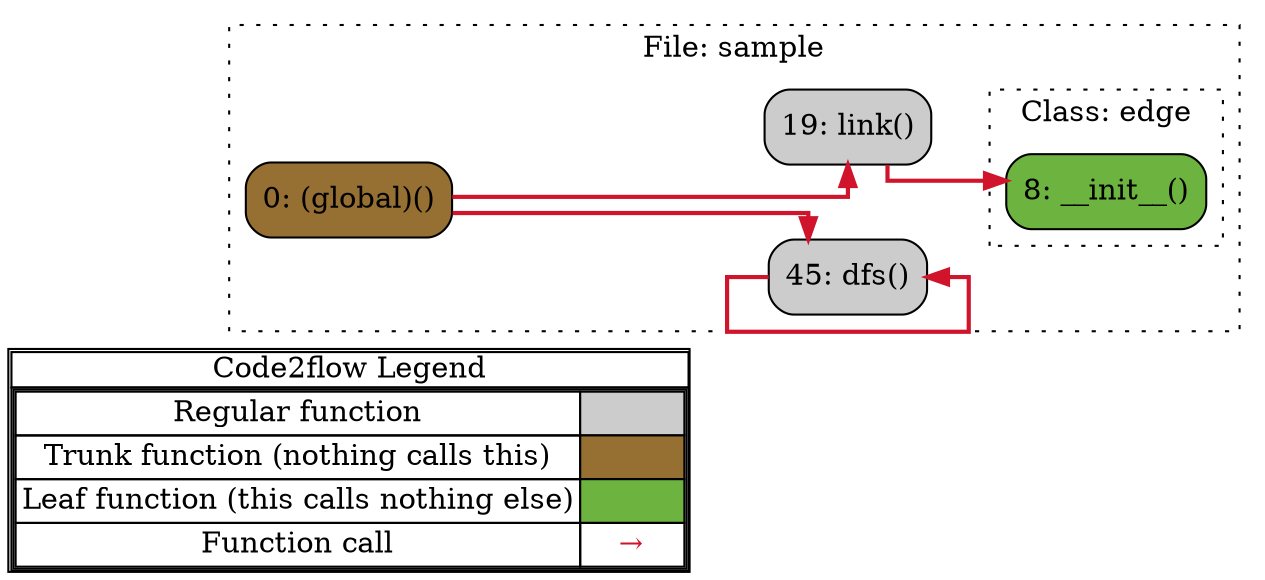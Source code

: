 digraph G {
concentrate=true;
splines="ortho";
rankdir="LR";
subgraph legend{
    rank = min;
    label = "legend";
    Legend [shape=none, margin=0, label = <
        <table cellspacing="0" cellpadding="0" border="1"><tr><td>Code2flow Legend</td></tr><tr><td>
        <table cellspacing="0">
        <tr><td>Regular function</td><td width="50px" bgcolor='#cccccc'></td></tr>
        <tr><td>Trunk function (nothing calls this)</td><td bgcolor='#966F33'></td></tr>
        <tr><td>Leaf function (this calls nothing else)</td><td bgcolor='#6db33f'></td></tr>
        <tr><td>Function call</td><td><font color='#cf142b'>&#8594;</font></td></tr>
        </table></td></tr></table>
        >];
}node_68470740 [label="45: dfs()" name="sample::dfs" shape="rect" style="rounded,filled" fillcolor="#cccccc" ];
node_18e0620b [label="8: __init__()" name="sample::edge.__init__" shape="rect" style="rounded,filled" fillcolor="#6db33f" ];
node_b5ea133f [label="0: (global)()" name="sample::(global)" shape="rect" style="rounded,filled" fillcolor="#966F33" ];
node_f5413dcb [label="19: link()" name="sample::link" shape="rect" style="rounded,filled" fillcolor="#cccccc" ];
node_f5413dcb -> node_18e0620b [color="#cf142b" penwidth="2"];
node_f5413dcb -> node_18e0620b [color="#cf142b" penwidth="2"];
node_68470740 -> node_68470740 [color="#cf142b" penwidth="2"];
node_b5ea133f -> node_f5413dcb [color="#cf142b" penwidth="2"];
node_b5ea133f -> node_68470740 [color="#cf142b" penwidth="2"];
subgraph cluster_d24bd018 {
    node_f5413dcb node_68470740 node_b5ea133f;
    label="File: sample";
    name="sample";
    style="filled";
    graph[style=dotted];
    subgraph cluster_9c3be557 {
        node_18e0620b;
        label="Class: edge";
        name="edge";
        style="filled";
        graph[style=dotted];
    };
};
}

